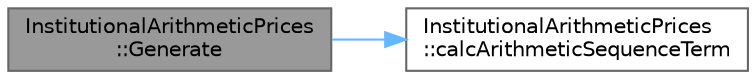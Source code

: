 digraph "InstitutionalArithmeticPrices::Generate"
{
 // LATEX_PDF_SIZE
  bgcolor="transparent";
  edge [fontname=Helvetica,fontsize=10,labelfontname=Helvetica,labelfontsize=10];
  node [fontname=Helvetica,fontsize=10,shape=box,height=0.2,width=0.4];
  rankdir="LR";
  Node1 [id="Node000001",label="InstitutionalArithmeticPrices\l::Generate",height=0.2,width=0.4,color="gray40", fillcolor="grey60", style="filled", fontcolor="black",tooltip=" "];
  Node1 -> Node2 [id="edge1_Node000001_Node000002",color="steelblue1",style="solid",tooltip=" "];
  Node2 [id="Node000002",label="InstitutionalArithmeticPrices\l::calcArithmeticSequenceTerm",height=0.2,width=0.4,color="grey40", fillcolor="white", style="filled",URL="$class_institutional_arithmetic_prices.html#a38be5e3514cff0c2474d4b919761cd7e",tooltip=" "];
}
